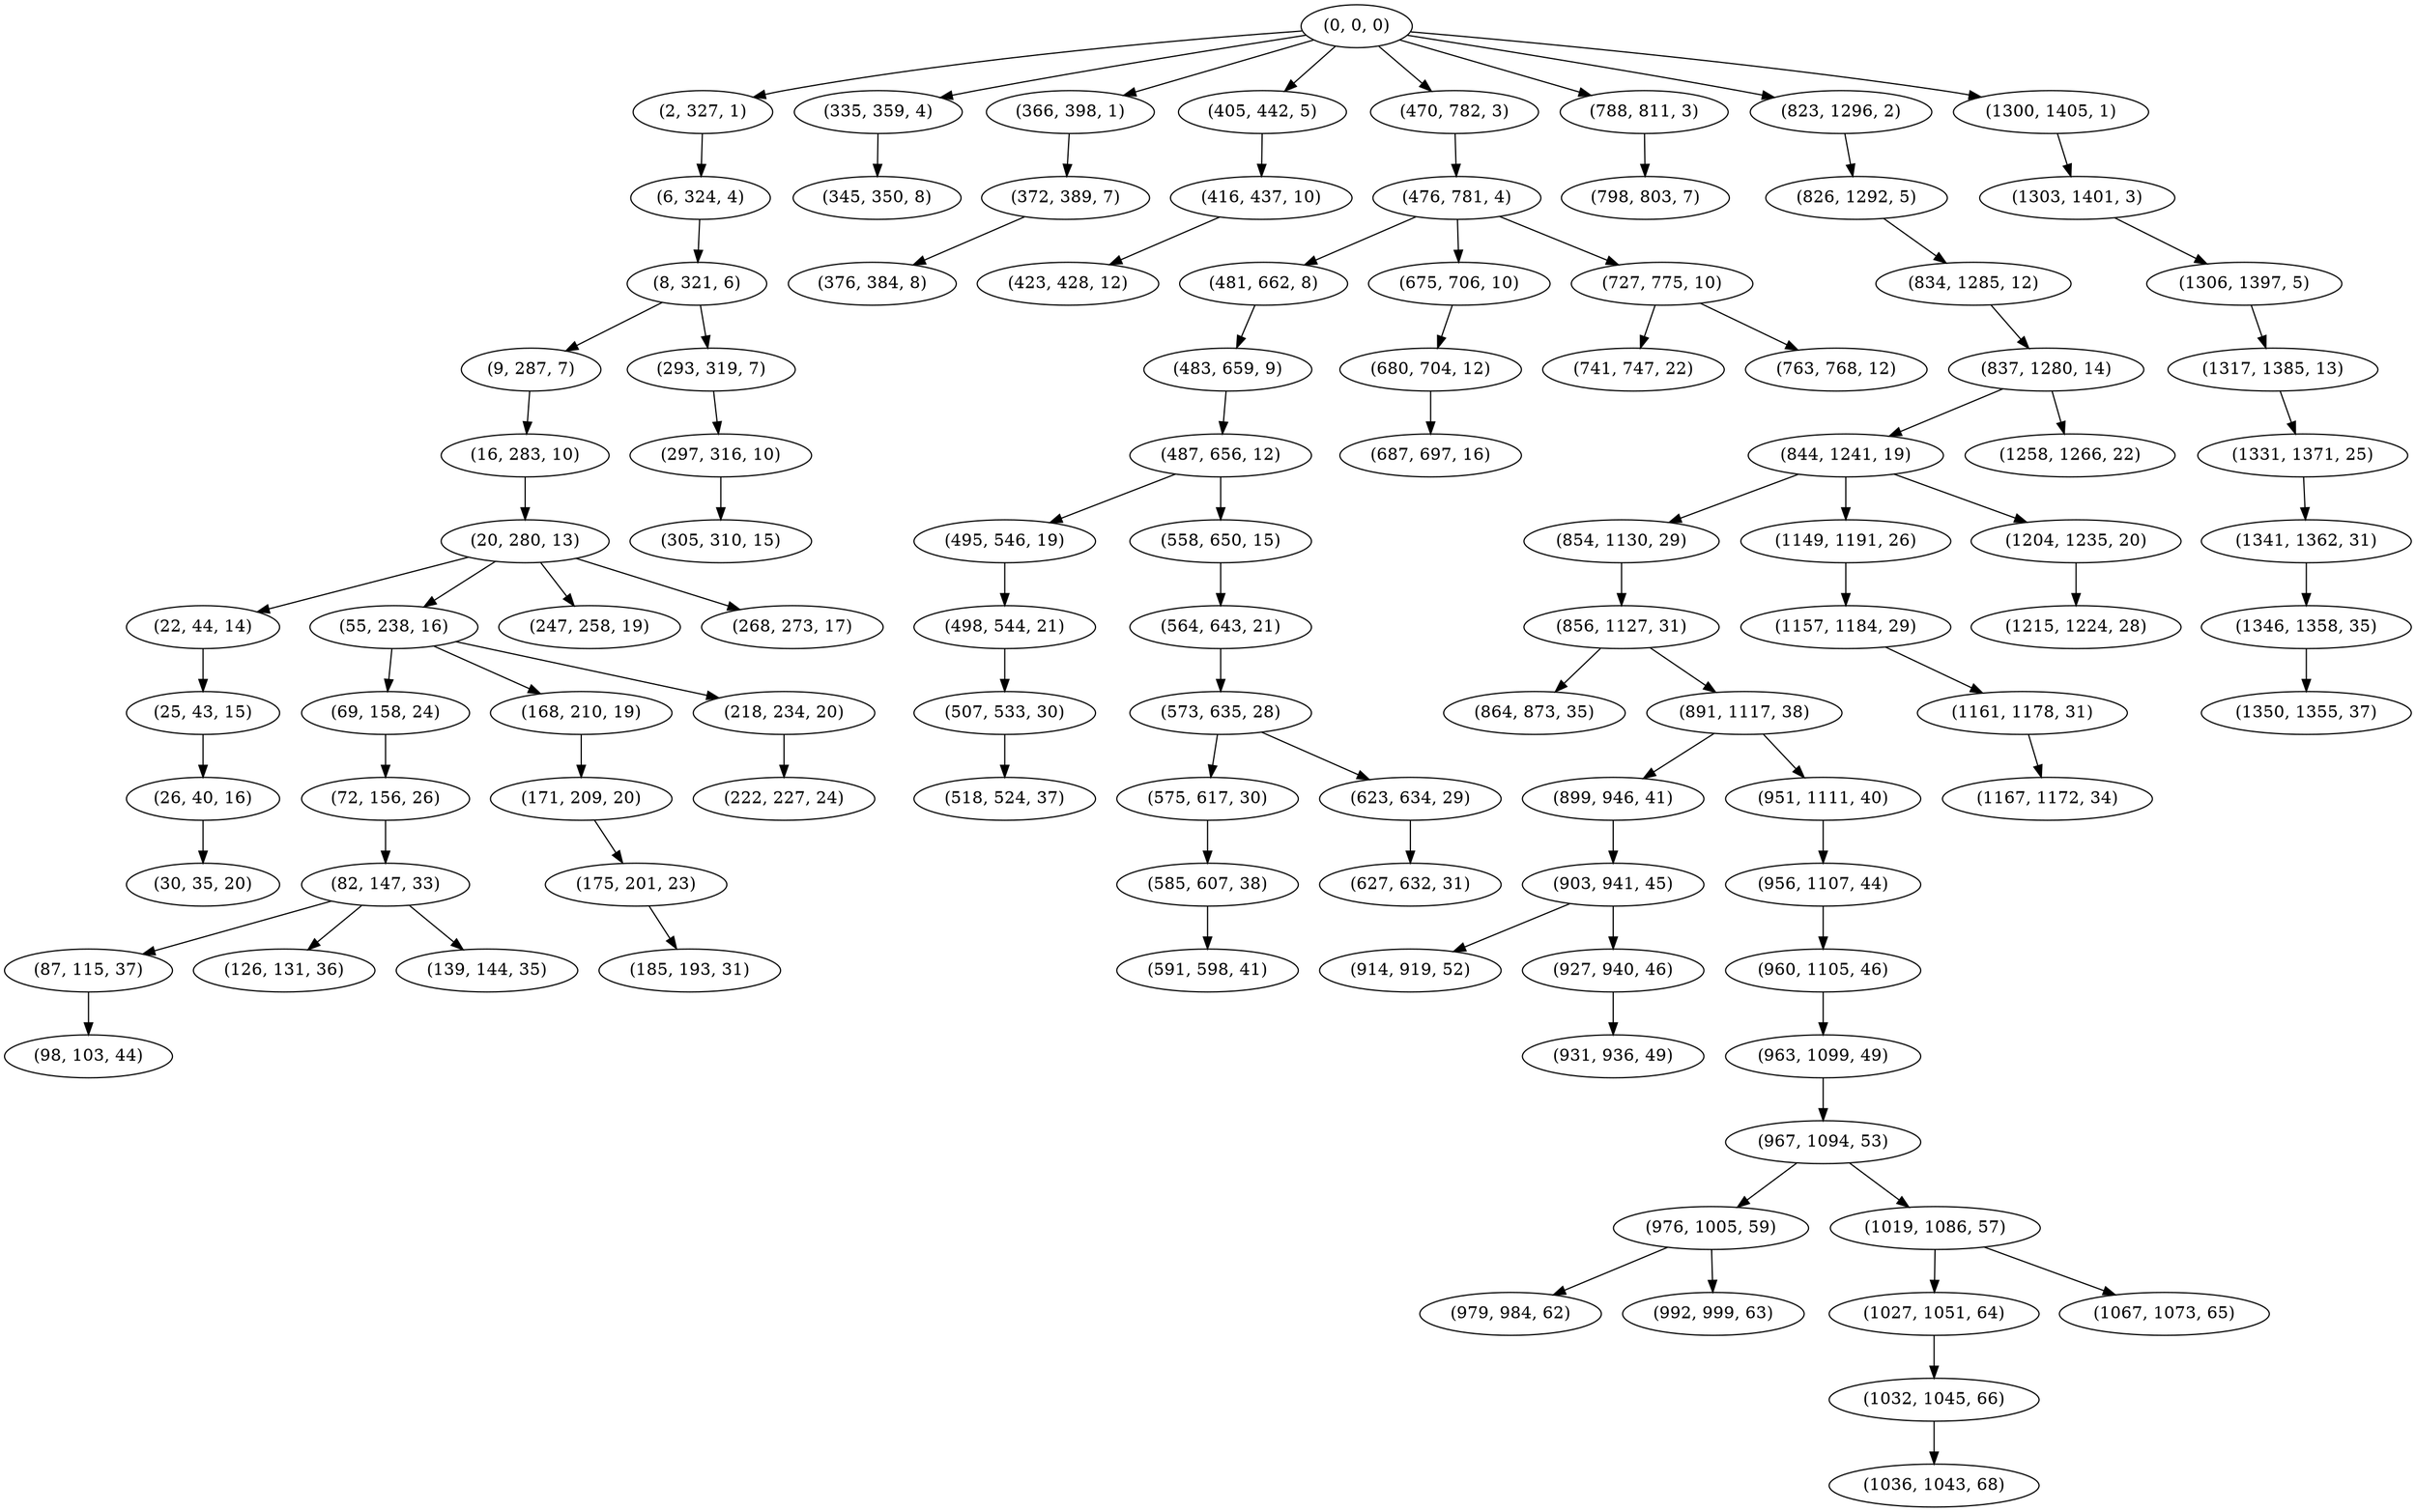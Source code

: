 digraph tree {
    "(0, 0, 0)";
    "(2, 327, 1)";
    "(6, 324, 4)";
    "(8, 321, 6)";
    "(9, 287, 7)";
    "(16, 283, 10)";
    "(20, 280, 13)";
    "(22, 44, 14)";
    "(25, 43, 15)";
    "(26, 40, 16)";
    "(30, 35, 20)";
    "(55, 238, 16)";
    "(69, 158, 24)";
    "(72, 156, 26)";
    "(82, 147, 33)";
    "(87, 115, 37)";
    "(98, 103, 44)";
    "(126, 131, 36)";
    "(139, 144, 35)";
    "(168, 210, 19)";
    "(171, 209, 20)";
    "(175, 201, 23)";
    "(185, 193, 31)";
    "(218, 234, 20)";
    "(222, 227, 24)";
    "(247, 258, 19)";
    "(268, 273, 17)";
    "(293, 319, 7)";
    "(297, 316, 10)";
    "(305, 310, 15)";
    "(335, 359, 4)";
    "(345, 350, 8)";
    "(366, 398, 1)";
    "(372, 389, 7)";
    "(376, 384, 8)";
    "(405, 442, 5)";
    "(416, 437, 10)";
    "(423, 428, 12)";
    "(470, 782, 3)";
    "(476, 781, 4)";
    "(481, 662, 8)";
    "(483, 659, 9)";
    "(487, 656, 12)";
    "(495, 546, 19)";
    "(498, 544, 21)";
    "(507, 533, 30)";
    "(518, 524, 37)";
    "(558, 650, 15)";
    "(564, 643, 21)";
    "(573, 635, 28)";
    "(575, 617, 30)";
    "(585, 607, 38)";
    "(591, 598, 41)";
    "(623, 634, 29)";
    "(627, 632, 31)";
    "(675, 706, 10)";
    "(680, 704, 12)";
    "(687, 697, 16)";
    "(727, 775, 10)";
    "(741, 747, 22)";
    "(763, 768, 12)";
    "(788, 811, 3)";
    "(798, 803, 7)";
    "(823, 1296, 2)";
    "(826, 1292, 5)";
    "(834, 1285, 12)";
    "(837, 1280, 14)";
    "(844, 1241, 19)";
    "(854, 1130, 29)";
    "(856, 1127, 31)";
    "(864, 873, 35)";
    "(891, 1117, 38)";
    "(899, 946, 41)";
    "(903, 941, 45)";
    "(914, 919, 52)";
    "(927, 940, 46)";
    "(931, 936, 49)";
    "(951, 1111, 40)";
    "(956, 1107, 44)";
    "(960, 1105, 46)";
    "(963, 1099, 49)";
    "(967, 1094, 53)";
    "(976, 1005, 59)";
    "(979, 984, 62)";
    "(992, 999, 63)";
    "(1019, 1086, 57)";
    "(1027, 1051, 64)";
    "(1032, 1045, 66)";
    "(1036, 1043, 68)";
    "(1067, 1073, 65)";
    "(1149, 1191, 26)";
    "(1157, 1184, 29)";
    "(1161, 1178, 31)";
    "(1167, 1172, 34)";
    "(1204, 1235, 20)";
    "(1215, 1224, 28)";
    "(1258, 1266, 22)";
    "(1300, 1405, 1)";
    "(1303, 1401, 3)";
    "(1306, 1397, 5)";
    "(1317, 1385, 13)";
    "(1331, 1371, 25)";
    "(1341, 1362, 31)";
    "(1346, 1358, 35)";
    "(1350, 1355, 37)";
    "(0, 0, 0)" -> "(2, 327, 1)";
    "(0, 0, 0)" -> "(335, 359, 4)";
    "(0, 0, 0)" -> "(366, 398, 1)";
    "(0, 0, 0)" -> "(405, 442, 5)";
    "(0, 0, 0)" -> "(470, 782, 3)";
    "(0, 0, 0)" -> "(788, 811, 3)";
    "(0, 0, 0)" -> "(823, 1296, 2)";
    "(0, 0, 0)" -> "(1300, 1405, 1)";
    "(2, 327, 1)" -> "(6, 324, 4)";
    "(6, 324, 4)" -> "(8, 321, 6)";
    "(8, 321, 6)" -> "(9, 287, 7)";
    "(8, 321, 6)" -> "(293, 319, 7)";
    "(9, 287, 7)" -> "(16, 283, 10)";
    "(16, 283, 10)" -> "(20, 280, 13)";
    "(20, 280, 13)" -> "(22, 44, 14)";
    "(20, 280, 13)" -> "(55, 238, 16)";
    "(20, 280, 13)" -> "(247, 258, 19)";
    "(20, 280, 13)" -> "(268, 273, 17)";
    "(22, 44, 14)" -> "(25, 43, 15)";
    "(25, 43, 15)" -> "(26, 40, 16)";
    "(26, 40, 16)" -> "(30, 35, 20)";
    "(55, 238, 16)" -> "(69, 158, 24)";
    "(55, 238, 16)" -> "(168, 210, 19)";
    "(55, 238, 16)" -> "(218, 234, 20)";
    "(69, 158, 24)" -> "(72, 156, 26)";
    "(72, 156, 26)" -> "(82, 147, 33)";
    "(82, 147, 33)" -> "(87, 115, 37)";
    "(82, 147, 33)" -> "(126, 131, 36)";
    "(82, 147, 33)" -> "(139, 144, 35)";
    "(87, 115, 37)" -> "(98, 103, 44)";
    "(168, 210, 19)" -> "(171, 209, 20)";
    "(171, 209, 20)" -> "(175, 201, 23)";
    "(175, 201, 23)" -> "(185, 193, 31)";
    "(218, 234, 20)" -> "(222, 227, 24)";
    "(293, 319, 7)" -> "(297, 316, 10)";
    "(297, 316, 10)" -> "(305, 310, 15)";
    "(335, 359, 4)" -> "(345, 350, 8)";
    "(366, 398, 1)" -> "(372, 389, 7)";
    "(372, 389, 7)" -> "(376, 384, 8)";
    "(405, 442, 5)" -> "(416, 437, 10)";
    "(416, 437, 10)" -> "(423, 428, 12)";
    "(470, 782, 3)" -> "(476, 781, 4)";
    "(476, 781, 4)" -> "(481, 662, 8)";
    "(476, 781, 4)" -> "(675, 706, 10)";
    "(476, 781, 4)" -> "(727, 775, 10)";
    "(481, 662, 8)" -> "(483, 659, 9)";
    "(483, 659, 9)" -> "(487, 656, 12)";
    "(487, 656, 12)" -> "(495, 546, 19)";
    "(487, 656, 12)" -> "(558, 650, 15)";
    "(495, 546, 19)" -> "(498, 544, 21)";
    "(498, 544, 21)" -> "(507, 533, 30)";
    "(507, 533, 30)" -> "(518, 524, 37)";
    "(558, 650, 15)" -> "(564, 643, 21)";
    "(564, 643, 21)" -> "(573, 635, 28)";
    "(573, 635, 28)" -> "(575, 617, 30)";
    "(573, 635, 28)" -> "(623, 634, 29)";
    "(575, 617, 30)" -> "(585, 607, 38)";
    "(585, 607, 38)" -> "(591, 598, 41)";
    "(623, 634, 29)" -> "(627, 632, 31)";
    "(675, 706, 10)" -> "(680, 704, 12)";
    "(680, 704, 12)" -> "(687, 697, 16)";
    "(727, 775, 10)" -> "(741, 747, 22)";
    "(727, 775, 10)" -> "(763, 768, 12)";
    "(788, 811, 3)" -> "(798, 803, 7)";
    "(823, 1296, 2)" -> "(826, 1292, 5)";
    "(826, 1292, 5)" -> "(834, 1285, 12)";
    "(834, 1285, 12)" -> "(837, 1280, 14)";
    "(837, 1280, 14)" -> "(844, 1241, 19)";
    "(837, 1280, 14)" -> "(1258, 1266, 22)";
    "(844, 1241, 19)" -> "(854, 1130, 29)";
    "(844, 1241, 19)" -> "(1149, 1191, 26)";
    "(844, 1241, 19)" -> "(1204, 1235, 20)";
    "(854, 1130, 29)" -> "(856, 1127, 31)";
    "(856, 1127, 31)" -> "(864, 873, 35)";
    "(856, 1127, 31)" -> "(891, 1117, 38)";
    "(891, 1117, 38)" -> "(899, 946, 41)";
    "(891, 1117, 38)" -> "(951, 1111, 40)";
    "(899, 946, 41)" -> "(903, 941, 45)";
    "(903, 941, 45)" -> "(914, 919, 52)";
    "(903, 941, 45)" -> "(927, 940, 46)";
    "(927, 940, 46)" -> "(931, 936, 49)";
    "(951, 1111, 40)" -> "(956, 1107, 44)";
    "(956, 1107, 44)" -> "(960, 1105, 46)";
    "(960, 1105, 46)" -> "(963, 1099, 49)";
    "(963, 1099, 49)" -> "(967, 1094, 53)";
    "(967, 1094, 53)" -> "(976, 1005, 59)";
    "(967, 1094, 53)" -> "(1019, 1086, 57)";
    "(976, 1005, 59)" -> "(979, 984, 62)";
    "(976, 1005, 59)" -> "(992, 999, 63)";
    "(1019, 1086, 57)" -> "(1027, 1051, 64)";
    "(1019, 1086, 57)" -> "(1067, 1073, 65)";
    "(1027, 1051, 64)" -> "(1032, 1045, 66)";
    "(1032, 1045, 66)" -> "(1036, 1043, 68)";
    "(1149, 1191, 26)" -> "(1157, 1184, 29)";
    "(1157, 1184, 29)" -> "(1161, 1178, 31)";
    "(1161, 1178, 31)" -> "(1167, 1172, 34)";
    "(1204, 1235, 20)" -> "(1215, 1224, 28)";
    "(1300, 1405, 1)" -> "(1303, 1401, 3)";
    "(1303, 1401, 3)" -> "(1306, 1397, 5)";
    "(1306, 1397, 5)" -> "(1317, 1385, 13)";
    "(1317, 1385, 13)" -> "(1331, 1371, 25)";
    "(1331, 1371, 25)" -> "(1341, 1362, 31)";
    "(1341, 1362, 31)" -> "(1346, 1358, 35)";
    "(1346, 1358, 35)" -> "(1350, 1355, 37)";
}
